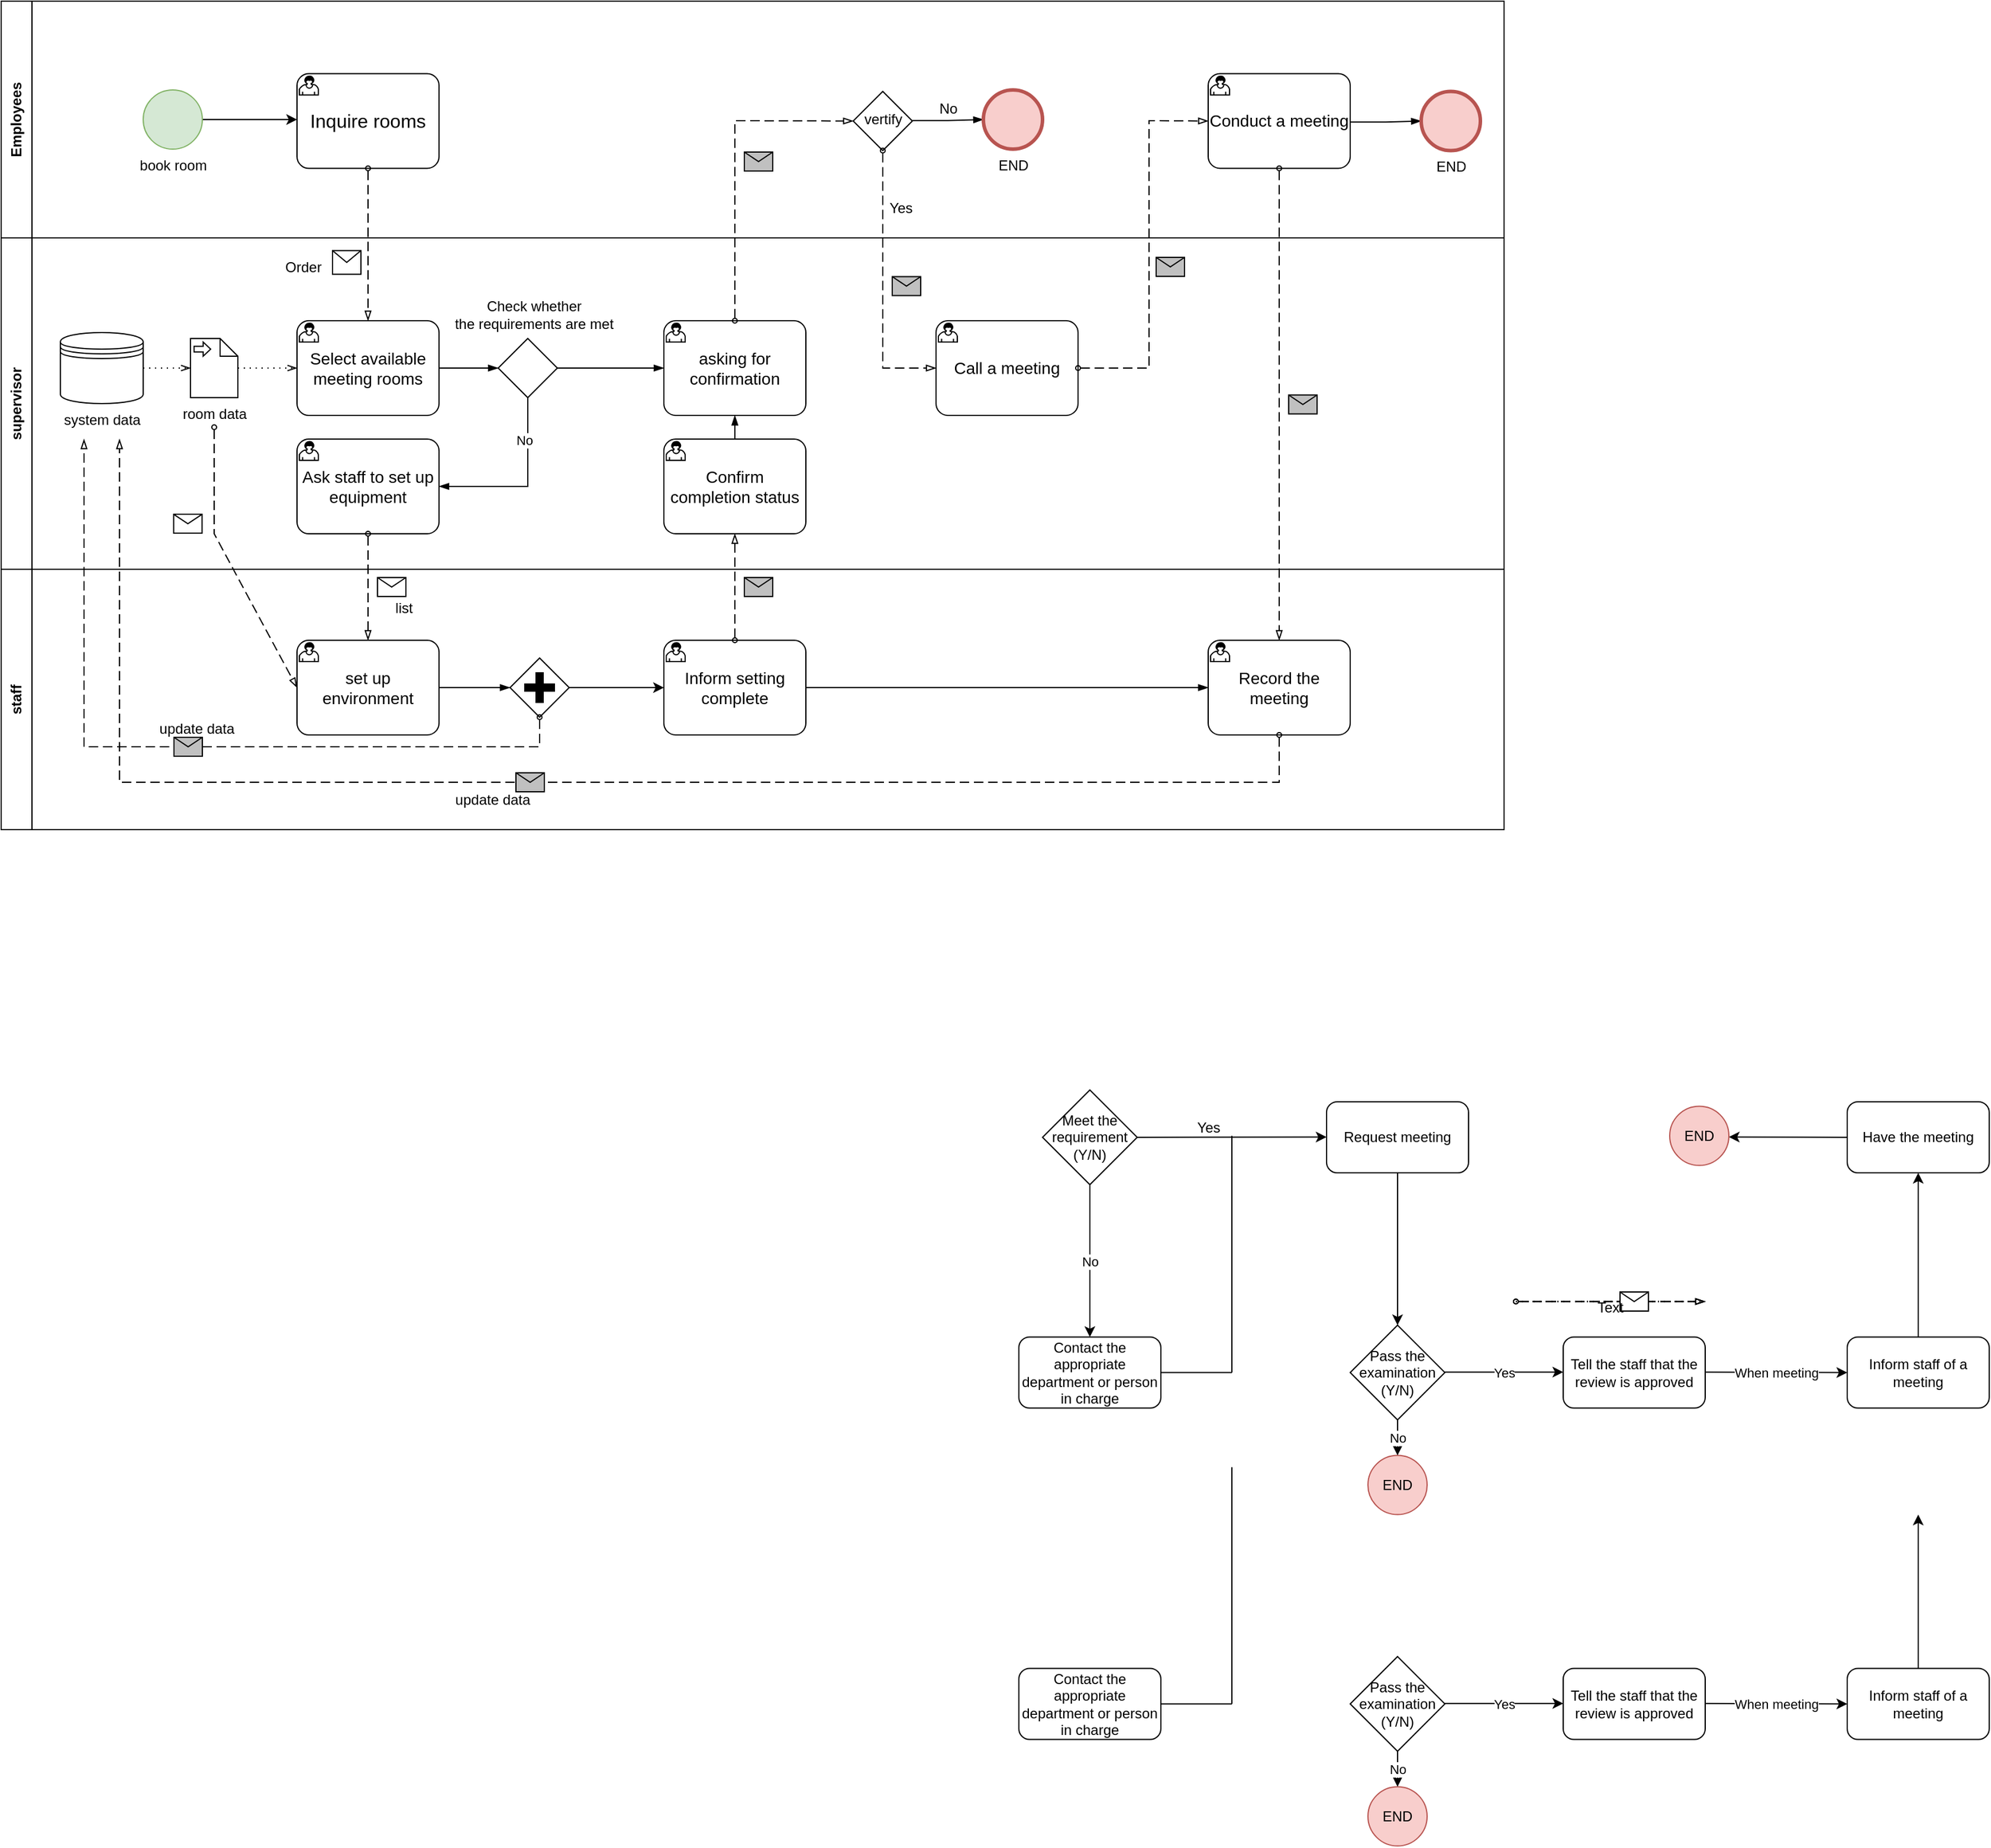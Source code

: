 <mxfile version="21.8.2" type="github">
  <diagram id="prtHgNgQTEPvFCAcTncT" name="Page-1">
    <mxGraphModel dx="1688" dy="954" grid="1" gridSize="10" guides="1" tooltips="1" connect="1" arrows="1" fold="1" page="1" pageScale="1" pageWidth="2339" pageHeight="3300" math="0" shadow="0">
      <root>
        <mxCell id="0" />
        <mxCell id="1" parent="0" />
        <mxCell id="iHHh2kqLomGwsNMwZW_o-1" value="Employees" style="swimlane;horizontal=0;whiteSpace=wrap;html=1;startSize=26;" parent="1" vertex="1">
          <mxGeometry x="130" y="230" width="1270" height="200" as="geometry" />
        </mxCell>
        <mxCell id="iHHh2kqLomGwsNMwZW_o-27" value="Meet the requirement&lt;br&gt;(Y/N)" style="rhombus;whiteSpace=wrap;html=1;" parent="iHHh2kqLomGwsNMwZW_o-1" vertex="1">
          <mxGeometry x="880" y="920" width="80" height="80" as="geometry" />
        </mxCell>
        <mxCell id="iHHh2kqLomGwsNMwZW_o-37" value="" style="endArrow=classic;html=1;rounded=0;exitX=1;exitY=0.5;exitDx=0;exitDy=0;" parent="iHHh2kqLomGwsNMwZW_o-1" source="iHHh2kqLomGwsNMwZW_o-27" edge="1">
          <mxGeometry width="50" height="50" relative="1" as="geometry">
            <mxPoint x="970" y="1028.75" as="sourcePoint" />
            <mxPoint x="1120" y="959.75" as="targetPoint" />
          </mxGeometry>
        </mxCell>
        <mxCell id="iHHh2kqLomGwsNMwZW_o-39" value="Yes" style="text;html=1;align=center;verticalAlign=middle;resizable=0;points=[];autosize=1;strokeColor=none;fillColor=none;" parent="iHHh2kqLomGwsNMwZW_o-1" vertex="1">
          <mxGeometry x="1000" y="936.75" width="40" height="30" as="geometry" />
        </mxCell>
        <mxCell id="iHHh2kqLomGwsNMwZW_o-41" value="Request meeting" style="rounded=1;whiteSpace=wrap;html=1;" parent="iHHh2kqLomGwsNMwZW_o-1" vertex="1">
          <mxGeometry x="1120" y="930" width="120" height="60" as="geometry" />
        </mxCell>
        <mxCell id="iHHh2kqLomGwsNMwZW_o-56" value="Have the meeting" style="rounded=1;whiteSpace=wrap;html=1;" parent="iHHh2kqLomGwsNMwZW_o-1" vertex="1">
          <mxGeometry x="1560" y="930" width="120" height="60" as="geometry" />
        </mxCell>
        <mxCell id="iHHh2kqLomGwsNMwZW_o-57" value="" style="endArrow=classic;html=1;rounded=0;exitX=0;exitY=0.5;exitDx=0;exitDy=0;" parent="iHHh2kqLomGwsNMwZW_o-1" source="iHHh2kqLomGwsNMwZW_o-56" edge="1">
          <mxGeometry width="50" height="50" relative="1" as="geometry">
            <mxPoint x="1430" y="983.75" as="sourcePoint" />
            <mxPoint x="1460" y="959.75" as="targetPoint" />
          </mxGeometry>
        </mxCell>
        <mxCell id="iHHh2kqLomGwsNMwZW_o-58" value="END" style="ellipse;whiteSpace=wrap;html=1;aspect=fixed;fillColor=#f8cecc;strokeColor=#b85450;" parent="iHHh2kqLomGwsNMwZW_o-1" vertex="1">
          <mxGeometry x="1410" y="933.75" width="50" height="50" as="geometry" />
        </mxCell>
        <mxCell id="sVX9nH17OSj9SPWdsz3T-3" style="edgeStyle=orthogonalEdgeStyle;rounded=0;orthogonalLoop=1;jettySize=auto;html=1;exitX=1;exitY=0.5;exitDx=0;exitDy=0;entryX=0;entryY=0.5;entryDx=0;entryDy=0;entryPerimeter=0;" parent="iHHh2kqLomGwsNMwZW_o-1" edge="1">
          <mxGeometry relative="1" as="geometry">
            <mxPoint x="167.5" y="100" as="sourcePoint" />
            <mxPoint x="250.0" y="100" as="targetPoint" />
          </mxGeometry>
        </mxCell>
        <mxCell id="sVX9nH17OSj9SPWdsz3T-5" value="&lt;font style=&quot;font-size: 16px;&quot;&gt;Inquire rooms&lt;/font&gt;" style="points=[[0.25,0,0],[0.5,0,0],[0.75,0,0],[1,0.25,0],[1,0.5,0],[1,0.75,0],[0.75,1,0],[0.5,1,0],[0.25,1,0],[0,0.75,0],[0,0.5,0],[0,0.25,0]];shape=mxgraph.bpmn.task;whiteSpace=wrap;rectStyle=rounded;size=10;html=1;container=1;expand=0;collapsible=0;taskMarker=user;" parent="iHHh2kqLomGwsNMwZW_o-1" vertex="1">
          <mxGeometry x="250" y="61.25" width="120" height="80" as="geometry" />
        </mxCell>
        <mxCell id="sVX9nH17OSj9SPWdsz3T-6" value="book room" style="points=[[0.145,0.145,0],[0.5,0,0],[0.855,0.145,0],[1,0.5,0],[0.855,0.855,0],[0.5,1,0],[0.145,0.855,0],[0,0.5,0]];shape=mxgraph.bpmn.event;html=1;verticalLabelPosition=bottom;labelBackgroundColor=#ffffff;verticalAlign=top;align=center;perimeter=ellipsePerimeter;outlineConnect=0;aspect=fixed;outline=standard;symbol=general;fillColor=#d5e8d4;strokeColor=#82b366;" parent="iHHh2kqLomGwsNMwZW_o-1" vertex="1">
          <mxGeometry x="120" y="75" width="50" height="50" as="geometry" />
        </mxCell>
        <mxCell id="fmpbURI2zaXGiWR5w1xF-7" value="" style="points=[[0.25,0.25,0],[0.5,0,0],[0.75,0.25,0],[1,0.5,0],[0.75,0.75,0],[0.5,1,0],[0.25,0.75,0],[0,0.5,0]];shape=mxgraph.bpmn.gateway2;html=1;verticalLabelPosition=bottom;labelBackgroundColor=#ffffff;verticalAlign=top;align=center;perimeter=rhombusPerimeter;outlineConnect=0;outline=none;symbol=none;" vertex="1" parent="iHHh2kqLomGwsNMwZW_o-1">
          <mxGeometry x="720" y="76.25" width="50" height="50" as="geometry" />
        </mxCell>
        <mxCell id="fmpbURI2zaXGiWR5w1xF-8" value="vertify" style="text;html=1;align=center;verticalAlign=middle;resizable=0;points=[];autosize=1;strokeColor=none;fillColor=none;" vertex="1" parent="iHHh2kqLomGwsNMwZW_o-1">
          <mxGeometry x="715" y="85" width="60" height="30" as="geometry" />
        </mxCell>
        <mxCell id="fmpbURI2zaXGiWR5w1xF-9" value="" style="edgeStyle=elbowEdgeStyle;fontSize=12;html=1;endArrow=blockThin;endFill=1;rounded=0;elbow=horizontal;entryX=0;entryY=0.5;entryDx=0;entryDy=0;entryPerimeter=0;" edge="1" parent="iHHh2kqLomGwsNMwZW_o-1" target="fmpbURI2zaXGiWR5w1xF-11">
          <mxGeometry width="160" relative="1" as="geometry">
            <mxPoint x="770" y="100.83" as="sourcePoint" />
            <mxPoint x="840" y="100.83" as="targetPoint" />
          </mxGeometry>
        </mxCell>
        <mxCell id="fmpbURI2zaXGiWR5w1xF-10" value="No" style="text;html=1;align=center;verticalAlign=middle;resizable=0;points=[];autosize=1;strokeColor=none;fillColor=none;" vertex="1" parent="iHHh2kqLomGwsNMwZW_o-1">
          <mxGeometry x="780" y="76.25" width="40" height="30" as="geometry" />
        </mxCell>
        <mxCell id="fmpbURI2zaXGiWR5w1xF-11" value="END" style="points=[[0.145,0.145,0],[0.5,0,0],[0.855,0.145,0],[1,0.5,0],[0.855,0.855,0],[0.5,1,0],[0.145,0.855,0],[0,0.5,0]];shape=mxgraph.bpmn.event;html=1;verticalLabelPosition=bottom;labelBackgroundColor=#ffffff;verticalAlign=top;align=center;perimeter=ellipsePerimeter;outlineConnect=0;aspect=fixed;outline=end;symbol=terminate2;fillColor=#f8cecc;strokeColor=#b85450;" vertex="1" parent="iHHh2kqLomGwsNMwZW_o-1">
          <mxGeometry x="830" y="75" width="50" height="50" as="geometry" />
        </mxCell>
        <mxCell id="fmpbURI2zaXGiWR5w1xF-16" value="Yes" style="text;html=1;align=center;verticalAlign=middle;resizable=0;points=[];autosize=1;strokeColor=none;fillColor=none;" vertex="1" parent="iHHh2kqLomGwsNMwZW_o-1">
          <mxGeometry x="740" y="160" width="40" height="30" as="geometry" />
        </mxCell>
        <mxCell id="fmpbURI2zaXGiWR5w1xF-38" value="&lt;font style=&quot;font-size: 14px;&quot;&gt;Conduct a meeting&lt;/font&gt;" style="points=[[0.25,0,0],[0.5,0,0],[0.75,0,0],[1,0.25,0],[1,0.5,0],[1,0.75,0],[0.75,1,0],[0.5,1,0],[0.25,1,0],[0,0.75,0],[0,0.5,0],[0,0.25,0]];shape=mxgraph.bpmn.task;whiteSpace=wrap;rectStyle=rounded;size=10;html=1;container=1;expand=0;collapsible=0;taskMarker=user;" vertex="1" parent="iHHh2kqLomGwsNMwZW_o-1">
          <mxGeometry x="1020" y="61.25" width="120" height="80" as="geometry" />
        </mxCell>
        <mxCell id="fmpbURI2zaXGiWR5w1xF-43" value="" style="edgeStyle=elbowEdgeStyle;fontSize=12;html=1;endArrow=blockThin;endFill=1;rounded=0;elbow=horizontal;entryX=0;entryY=0.5;entryDx=0;entryDy=0;entryPerimeter=0;" edge="1" parent="iHHh2kqLomGwsNMwZW_o-1" target="fmpbURI2zaXGiWR5w1xF-44">
          <mxGeometry width="160" relative="1" as="geometry">
            <mxPoint x="1140" y="102.08" as="sourcePoint" />
            <mxPoint x="1210" y="102.08" as="targetPoint" />
          </mxGeometry>
        </mxCell>
        <mxCell id="fmpbURI2zaXGiWR5w1xF-44" value="END" style="points=[[0.145,0.145,0],[0.5,0,0],[0.855,0.145,0],[1,0.5,0],[0.855,0.855,0],[0.5,1,0],[0.145,0.855,0],[0,0.5,0]];shape=mxgraph.bpmn.event;html=1;verticalLabelPosition=bottom;labelBackgroundColor=#ffffff;verticalAlign=top;align=center;perimeter=ellipsePerimeter;outlineConnect=0;aspect=fixed;outline=end;symbol=terminate2;fillColor=#f8cecc;strokeColor=#b85450;" vertex="1" parent="iHHh2kqLomGwsNMwZW_o-1">
          <mxGeometry x="1200" y="76.25" width="50" height="50" as="geometry" />
        </mxCell>
        <mxCell id="iHHh2kqLomGwsNMwZW_o-2" value="supervisor" style="swimlane;horizontal=0;whiteSpace=wrap;html=1;startSize=26;" parent="1" vertex="1">
          <mxGeometry x="130" y="430" width="1270" height="280" as="geometry" />
        </mxCell>
        <mxCell id="iHHh2kqLomGwsNMwZW_o-33" value="Contact the appropriate department or person in charge" style="rounded=1;whiteSpace=wrap;html=1;" parent="iHHh2kqLomGwsNMwZW_o-2" vertex="1">
          <mxGeometry x="860" y="928.75" width="120" height="60" as="geometry" />
        </mxCell>
        <mxCell id="iHHh2kqLomGwsNMwZW_o-35" value="" style="endArrow=none;html=1;rounded=0;exitX=1;exitY=0.5;exitDx=0;exitDy=0;" parent="iHHh2kqLomGwsNMwZW_o-2" source="iHHh2kqLomGwsNMwZW_o-33" edge="1">
          <mxGeometry width="50" height="50" relative="1" as="geometry">
            <mxPoint x="1000" y="948.75" as="sourcePoint" />
            <mxPoint x="1040" y="958.75" as="targetPoint" />
          </mxGeometry>
        </mxCell>
        <mxCell id="iHHh2kqLomGwsNMwZW_o-36" value="" style="endArrow=none;html=1;rounded=0;" parent="iHHh2kqLomGwsNMwZW_o-2" edge="1">
          <mxGeometry width="50" height="50" relative="1" as="geometry">
            <mxPoint x="1040" y="958.75" as="sourcePoint" />
            <mxPoint x="1040" y="758.75" as="targetPoint" />
          </mxGeometry>
        </mxCell>
        <mxCell id="iHHh2kqLomGwsNMwZW_o-42" value="Pass the examination&lt;br&gt;(Y/N)" style="rhombus;whiteSpace=wrap;html=1;" parent="iHHh2kqLomGwsNMwZW_o-2" vertex="1">
          <mxGeometry x="1140" y="918.75" width="80" height="80" as="geometry" />
        </mxCell>
        <mxCell id="iHHh2kqLomGwsNMwZW_o-43" value="END" style="ellipse;whiteSpace=wrap;html=1;aspect=fixed;fillColor=#f8cecc;strokeColor=#b85450;" parent="iHHh2kqLomGwsNMwZW_o-2" vertex="1">
          <mxGeometry x="1155" y="1028.75" width="50" height="50" as="geometry" />
        </mxCell>
        <mxCell id="iHHh2kqLomGwsNMwZW_o-44" value="" style="endArrow=classic;html=1;rounded=0;entryX=0.5;entryY=0;entryDx=0;entryDy=0;" parent="iHHh2kqLomGwsNMwZW_o-2" target="iHHh2kqLomGwsNMwZW_o-43" edge="1">
          <mxGeometry relative="1" as="geometry">
            <mxPoint x="1180" y="998.75" as="sourcePoint" />
            <mxPoint x="1280" y="998.75" as="targetPoint" />
          </mxGeometry>
        </mxCell>
        <mxCell id="iHHh2kqLomGwsNMwZW_o-45" value="No" style="edgeLabel;resizable=0;html=1;align=center;verticalAlign=middle;" parent="iHHh2kqLomGwsNMwZW_o-44" connectable="0" vertex="1">
          <mxGeometry relative="1" as="geometry" />
        </mxCell>
        <mxCell id="iHHh2kqLomGwsNMwZW_o-47" value="" style="endArrow=classic;html=1;rounded=0;" parent="iHHh2kqLomGwsNMwZW_o-2" edge="1">
          <mxGeometry relative="1" as="geometry">
            <mxPoint x="1220" y="958.41" as="sourcePoint" />
            <mxPoint x="1320" y="958.41" as="targetPoint" />
          </mxGeometry>
        </mxCell>
        <mxCell id="iHHh2kqLomGwsNMwZW_o-48" value="Yes" style="edgeLabel;resizable=0;html=1;align=center;verticalAlign=middle;" parent="iHHh2kqLomGwsNMwZW_o-47" connectable="0" vertex="1">
          <mxGeometry relative="1" as="geometry" />
        </mxCell>
        <mxCell id="iHHh2kqLomGwsNMwZW_o-50" value="Tell the staff that the review is approved" style="rounded=1;whiteSpace=wrap;html=1;" parent="iHHh2kqLomGwsNMwZW_o-2" vertex="1">
          <mxGeometry x="1320" y="928.75" width="120" height="60" as="geometry" />
        </mxCell>
        <mxCell id="iHHh2kqLomGwsNMwZW_o-51" value="" style="endArrow=classic;html=1;rounded=0;" parent="iHHh2kqLomGwsNMwZW_o-2" edge="1">
          <mxGeometry relative="1" as="geometry">
            <mxPoint x="1440" y="958.41" as="sourcePoint" />
            <mxPoint x="1560" y="958.75" as="targetPoint" />
          </mxGeometry>
        </mxCell>
        <mxCell id="iHHh2kqLomGwsNMwZW_o-52" value="When meeting" style="edgeLabel;resizable=0;html=1;align=center;verticalAlign=middle;" parent="iHHh2kqLomGwsNMwZW_o-51" connectable="0" vertex="1">
          <mxGeometry relative="1" as="geometry" />
        </mxCell>
        <mxCell id="iHHh2kqLomGwsNMwZW_o-54" value="Inform staff of a meeting" style="rounded=1;whiteSpace=wrap;html=1;" parent="iHHh2kqLomGwsNMwZW_o-2" vertex="1">
          <mxGeometry x="1560" y="928.75" width="120" height="60" as="geometry" />
        </mxCell>
        <mxCell id="iHHh2kqLomGwsNMwZW_o-55" value="" style="endArrow=classic;html=1;rounded=0;entryX=0.5;entryY=1;entryDx=0;entryDy=0;" parent="iHHh2kqLomGwsNMwZW_o-2" target="iHHh2kqLomGwsNMwZW_o-56" edge="1">
          <mxGeometry width="50" height="50" relative="1" as="geometry">
            <mxPoint x="1620" y="928.75" as="sourcePoint" />
            <mxPoint x="1620" y="798.75" as="targetPoint" />
          </mxGeometry>
        </mxCell>
        <mxCell id="sVX9nH17OSj9SPWdsz3T-4" value="&lt;font style=&quot;font-size: 14px;&quot;&gt;Select available meeting rooms&lt;/font&gt;" style="points=[[0.25,0,0],[0.5,0,0],[0.75,0,0],[1,0.25,0],[1,0.5,0],[1,0.75,0],[0.75,1,0],[0.5,1,0],[0.25,1,0],[0,0.75,0],[0,0.5,0],[0,0.25,0]];shape=mxgraph.bpmn.task;whiteSpace=wrap;rectStyle=rounded;size=10;html=1;container=1;expand=0;collapsible=0;taskMarker=user;" parent="iHHh2kqLomGwsNMwZW_o-2" vertex="1">
          <mxGeometry x="250" y="70" width="120" height="80" as="geometry" />
        </mxCell>
        <mxCell id="sVX9nH17OSj9SPWdsz3T-22" value="Order" style="text;html=1;align=center;verticalAlign=middle;resizable=0;points=[];autosize=1;strokeColor=none;fillColor=none;" parent="iHHh2kqLomGwsNMwZW_o-2" vertex="1">
          <mxGeometry x="230" y="10" width="50" height="30" as="geometry" />
        </mxCell>
        <mxCell id="sVX9nH17OSj9SPWdsz3T-23" value="system data" style="shape=datastore;html=1;labelPosition=center;verticalLabelPosition=bottom;align=center;verticalAlign=top;" parent="iHHh2kqLomGwsNMwZW_o-2" vertex="1">
          <mxGeometry x="50" y="80" width="70" height="60" as="geometry" />
        </mxCell>
        <mxCell id="sVX9nH17OSj9SPWdsz3T-29" value="" style="edgeStyle=elbowEdgeStyle;fontSize=12;html=1;endFill=0;startFill=0;endSize=6;startSize=6;dashed=1;dashPattern=1 4;endArrow=openThin;startArrow=none;rounded=0;exitX=1;exitY=0.5;exitDx=0;exitDy=0;entryX=0;entryY=0.5;entryDx=0;entryDy=0;entryPerimeter=0;" parent="iHHh2kqLomGwsNMwZW_o-2" source="sVX9nH17OSj9SPWdsz3T-30" target="sVX9nH17OSj9SPWdsz3T-4" edge="1">
          <mxGeometry width="160" relative="1" as="geometry">
            <mxPoint x="130" y="190" as="sourcePoint" />
            <mxPoint x="290" y="190" as="targetPoint" />
          </mxGeometry>
        </mxCell>
        <mxCell id="sVX9nH17OSj9SPWdsz3T-31" value="" style="edgeStyle=elbowEdgeStyle;fontSize=12;html=1;endFill=0;startFill=0;endSize=6;startSize=6;dashed=1;dashPattern=1 4;endArrow=openThin;startArrow=none;rounded=0;exitX=1;exitY=0.5;exitDx=0;exitDy=0;entryX=0;entryY=0.5;entryDx=0;entryDy=0;entryPerimeter=0;" parent="iHHh2kqLomGwsNMwZW_o-2" source="sVX9nH17OSj9SPWdsz3T-23" target="sVX9nH17OSj9SPWdsz3T-30" edge="1">
          <mxGeometry width="160" relative="1" as="geometry">
            <mxPoint x="520" y="640" as="sourcePoint" />
            <mxPoint x="650" y="640" as="targetPoint" />
          </mxGeometry>
        </mxCell>
        <mxCell id="sVX9nH17OSj9SPWdsz3T-30" value="room data" style="shape=mxgraph.bpmn.data;labelPosition=center;verticalLabelPosition=bottom;align=center;verticalAlign=top;size=15;html=1;bpmnTransferType=input;" parent="iHHh2kqLomGwsNMwZW_o-2" vertex="1">
          <mxGeometry x="160" y="85" width="40" height="50" as="geometry" />
        </mxCell>
        <mxCell id="sVX9nH17OSj9SPWdsz3T-56" value="" style="edgeStyle=elbowEdgeStyle;fontSize=12;html=1;endArrow=blockThin;endFill=1;rounded=0;exitX=1;exitY=0.5;exitDx=0;exitDy=0;exitPerimeter=0;entryX=0;entryY=0.5;entryDx=0;entryDy=0;entryPerimeter=0;" parent="iHHh2kqLomGwsNMwZW_o-2" source="sVX9nH17OSj9SPWdsz3T-4" target="sVX9nH17OSj9SPWdsz3T-59" edge="1">
          <mxGeometry width="160" relative="1" as="geometry">
            <mxPoint x="420" y="109.58" as="sourcePoint" />
            <mxPoint x="470" y="110" as="targetPoint" />
          </mxGeometry>
        </mxCell>
        <mxCell id="sVX9nH17OSj9SPWdsz3T-59" value="" style="points=[[0.25,0.25,0],[0.5,0,0],[0.75,0.25,0],[1,0.5,0],[0.75,0.75,0],[0.5,1,0],[0.25,0.75,0],[0,0.5,0]];shape=mxgraph.bpmn.gateway2;html=1;verticalLabelPosition=bottom;labelBackgroundColor=#ffffff;verticalAlign=top;align=center;perimeter=rhombusPerimeter;outlineConnect=0;outline=none;symbol=none;" parent="iHHh2kqLomGwsNMwZW_o-2" vertex="1">
          <mxGeometry x="420" y="85" width="50" height="50" as="geometry" />
        </mxCell>
        <mxCell id="sVX9nH17OSj9SPWdsz3T-61" value="" style="edgeStyle=elbowEdgeStyle;fontSize=12;html=1;endArrow=blockThin;endFill=1;rounded=0;exitX=0.5;exitY=1;exitDx=0;exitDy=0;exitPerimeter=0;entryX=1;entryY=0.5;entryDx=0;entryDy=0;entryPerimeter=0;" parent="iHHh2kqLomGwsNMwZW_o-2" source="sVX9nH17OSj9SPWdsz3T-59" target="sVX9nH17OSj9SPWdsz3T-62" edge="1">
          <mxGeometry width="160" relative="1" as="geometry">
            <mxPoint x="460" y="140" as="sourcePoint" />
            <mxPoint x="380" y="230" as="targetPoint" />
            <Array as="points">
              <mxPoint x="445" y="240" />
            </Array>
          </mxGeometry>
        </mxCell>
        <mxCell id="sVX9nH17OSj9SPWdsz3T-63" value="No" style="edgeLabel;html=1;align=center;verticalAlign=middle;resizable=0;points=[];" parent="sVX9nH17OSj9SPWdsz3T-61" vertex="1" connectable="0">
          <mxGeometry x="-0.52" y="-3" relative="1" as="geometry">
            <mxPoint as="offset" />
          </mxGeometry>
        </mxCell>
        <mxCell id="sVX9nH17OSj9SPWdsz3T-62" value="&lt;font style=&quot;font-size: 14px;&quot;&gt;Ask staff to set up equipment&lt;/font&gt;" style="points=[[0.25,0,0],[0.5,0,0],[0.75,0,0],[1,0.25,0],[1,0.5,0],[1,0.75,0],[0.75,1,0],[0.5,1,0],[0.25,1,0],[0,0.75,0],[0,0.5,0],[0,0.25,0]];shape=mxgraph.bpmn.task;whiteSpace=wrap;rectStyle=rounded;size=10;html=1;container=1;expand=0;collapsible=0;taskMarker=user;" parent="iHHh2kqLomGwsNMwZW_o-2" vertex="1">
          <mxGeometry x="250" y="170" width="120" height="80" as="geometry" />
        </mxCell>
        <mxCell id="sVX9nH17OSj9SPWdsz3T-64" value="Check whether &lt;br&gt;the requirements are met" style="text;html=1;align=center;verticalAlign=middle;resizable=0;points=[];autosize=1;strokeColor=none;fillColor=none;" parent="iHHh2kqLomGwsNMwZW_o-2" vertex="1">
          <mxGeometry x="370" y="45" width="160" height="40" as="geometry" />
        </mxCell>
        <mxCell id="sVX9nH17OSj9SPWdsz3T-69" value="" style="edgeStyle=elbowEdgeStyle;fontSize=12;html=1;endArrow=blockThin;endFill=1;rounded=0;exitX=1;exitY=0.5;exitDx=0;exitDy=0;exitPerimeter=0;" parent="iHHh2kqLomGwsNMwZW_o-2" source="sVX9nH17OSj9SPWdsz3T-59" edge="1">
          <mxGeometry width="160" relative="1" as="geometry">
            <mxPoint x="500" y="170" as="sourcePoint" />
            <mxPoint x="560" y="110" as="targetPoint" />
          </mxGeometry>
        </mxCell>
        <mxCell id="sVX9nH17OSj9SPWdsz3T-70" value="&lt;font style=&quot;font-size: 14px;&quot;&gt;asking for confirmation&lt;/font&gt;" style="points=[[0.25,0,0],[0.5,0,0],[0.75,0,0],[1,0.25,0],[1,0.5,0],[1,0.75,0],[0.75,1,0],[0.5,1,0],[0.25,1,0],[0,0.75,0],[0,0.5,0],[0,0.25,0]];shape=mxgraph.bpmn.task;whiteSpace=wrap;rectStyle=rounded;size=10;html=1;container=1;expand=0;collapsible=0;taskMarker=user;" parent="iHHh2kqLomGwsNMwZW_o-2" vertex="1">
          <mxGeometry x="560" y="70" width="120" height="80" as="geometry" />
        </mxCell>
        <mxCell id="fmpbURI2zaXGiWR5w1xF-15" value="&lt;font style=&quot;font-size: 14px;&quot;&gt;Call a meeting&lt;/font&gt;" style="points=[[0.25,0,0],[0.5,0,0],[0.75,0,0],[1,0.25,0],[1,0.5,0],[1,0.75,0],[0.75,1,0],[0.5,1,0],[0.25,1,0],[0,0.75,0],[0,0.5,0],[0,0.25,0]];shape=mxgraph.bpmn.task;whiteSpace=wrap;rectStyle=rounded;size=10;html=1;container=1;expand=0;collapsible=0;taskMarker=user;" vertex="1" parent="iHHh2kqLomGwsNMwZW_o-2">
          <mxGeometry x="790" y="70" width="120" height="80" as="geometry" />
        </mxCell>
        <mxCell id="fmpbURI2zaXGiWR5w1xF-22" value="&lt;font style=&quot;font-size: 14px;&quot;&gt;Confirm completion status&lt;/font&gt;" style="points=[[0.25,0,0],[0.5,0,0],[0.75,0,0],[1,0.25,0],[1,0.5,0],[1,0.75,0],[0.75,1,0],[0.5,1,0],[0.25,1,0],[0,0.75,0],[0,0.5,0],[0,0.25,0]];shape=mxgraph.bpmn.task;whiteSpace=wrap;rectStyle=rounded;size=10;html=1;container=1;expand=0;collapsible=0;taskMarker=user;" vertex="1" parent="iHHh2kqLomGwsNMwZW_o-2">
          <mxGeometry x="560" y="170" width="120" height="80" as="geometry" />
        </mxCell>
        <mxCell id="fmpbURI2zaXGiWR5w1xF-25" value="" style="edgeStyle=elbowEdgeStyle;fontSize=12;html=1;endArrow=blockThin;endFill=1;rounded=0;exitX=0.5;exitY=0;exitDx=0;exitDy=0;exitPerimeter=0;entryX=0.5;entryY=1;entryDx=0;entryDy=0;entryPerimeter=0;" edge="1" parent="iHHh2kqLomGwsNMwZW_o-2" source="fmpbURI2zaXGiWR5w1xF-22" target="sVX9nH17OSj9SPWdsz3T-70">
          <mxGeometry width="160" relative="1" as="geometry">
            <mxPoint x="410" y="160" as="sourcePoint" />
            <mxPoint x="570" y="160" as="targetPoint" />
          </mxGeometry>
        </mxCell>
        <mxCell id="iHHh2kqLomGwsNMwZW_o-31" value="" style="endArrow=classic;html=1;rounded=0;exitX=0.5;exitY=1;exitDx=0;exitDy=0;entryX=0.5;entryY=0;entryDx=0;entryDy=0;" parent="1" source="iHHh2kqLomGwsNMwZW_o-27" target="iHHh2kqLomGwsNMwZW_o-33" edge="1">
          <mxGeometry relative="1" as="geometry">
            <mxPoint x="1280" y="1378.75" as="sourcePoint" />
            <mxPoint x="1311" y="1457.75" as="targetPoint" />
          </mxGeometry>
        </mxCell>
        <mxCell id="iHHh2kqLomGwsNMwZW_o-32" value="No" style="edgeLabel;resizable=0;html=1;align=center;verticalAlign=middle;" parent="iHHh2kqLomGwsNMwZW_o-31" connectable="0" vertex="1">
          <mxGeometry relative="1" as="geometry" />
        </mxCell>
        <mxCell id="iHHh2kqLomGwsNMwZW_o-46" value="" style="endArrow=classic;html=1;rounded=0;exitX=0.5;exitY=1;exitDx=0;exitDy=0;entryX=0.5;entryY=0;entryDx=0;entryDy=0;" parent="1" source="iHHh2kqLomGwsNMwZW_o-41" target="iHHh2kqLomGwsNMwZW_o-42" edge="1">
          <mxGeometry width="50" height="50" relative="1" as="geometry">
            <mxPoint x="1600" y="1370" as="sourcePoint" />
            <mxPoint x="1650" y="1320" as="targetPoint" />
          </mxGeometry>
        </mxCell>
        <mxCell id="sVX9nH17OSj9SPWdsz3T-8" value="" style="edgeStyle=elbowEdgeStyle;fontSize=12;html=1;endFill=0;startFill=0;endSize=6;startSize=6;dashed=1;dashPattern=1 4;endArrow=openThin;startArrow=none;rounded=0;" parent="1" edge="1">
          <mxGeometry width="160" relative="1" as="geometry">
            <mxPoint x="1410" y="1328.75" as="sourcePoint" />
            <mxPoint x="1570" y="1328.75" as="targetPoint" />
          </mxGeometry>
        </mxCell>
        <mxCell id="sVX9nH17OSj9SPWdsz3T-10" value="" style="edgeStyle=elbowEdgeStyle;fontSize=12;html=1;endFill=0;startFill=0;endSize=6;startSize=6;dashed=1;dashPattern=1 4;endArrow=openThin;startArrow=none;rounded=0;" parent="1" edge="1">
          <mxGeometry width="160" relative="1" as="geometry">
            <mxPoint x="1410" y="1328.75" as="sourcePoint" />
            <mxPoint x="1570" y="1328.75" as="targetPoint" />
          </mxGeometry>
        </mxCell>
        <mxCell id="sVX9nH17OSj9SPWdsz3T-12" value="" style="endArrow=blockThin;html=1;labelPosition=left;verticalLabelPosition=middle;align=right;verticalAlign=middle;dashed=1;dashPattern=8 4;endFill=0;startArrow=oval;startFill=0;endSize=6;startSize=4;rounded=0;" parent="1" edge="1">
          <mxGeometry relative="1" as="geometry">
            <mxPoint x="1410" y="1328.75" as="sourcePoint" />
            <mxPoint x="1570" y="1328.75" as="targetPoint" />
          </mxGeometry>
        </mxCell>
        <mxCell id="sVX9nH17OSj9SPWdsz3T-13" value="" style="shape=message;html=1;outlineConnect=0;labelPosition=left;verticalLabelPosition=middle;align=right;verticalAlign=middle;spacingRight=5;labelBackgroundColor=#ffffff;" parent="sVX9nH17OSj9SPWdsz3T-12" vertex="1">
          <mxGeometry width="24" height="16" relative="1" as="geometry">
            <mxPoint x="8" y="-8" as="offset" />
          </mxGeometry>
        </mxCell>
        <mxCell id="sVX9nH17OSj9SPWdsz3T-15" value="" style="endArrow=blockThin;html=1;labelPosition=left;verticalLabelPosition=middle;align=right;verticalAlign=middle;dashed=1;dashPattern=8 4;endFill=0;startArrow=oval;startFill=0;endSize=6;startSize=4;rounded=0;" parent="1" edge="1">
          <mxGeometry relative="1" as="geometry">
            <mxPoint x="1410" y="1328.75" as="sourcePoint" />
            <mxPoint x="1570" y="1328.75" as="targetPoint" />
          </mxGeometry>
        </mxCell>
        <mxCell id="sVX9nH17OSj9SPWdsz3T-16" value="" style="shape=message;html=1;outlineConnect=0;labelPosition=left;verticalLabelPosition=middle;align=right;verticalAlign=middle;spacingRight=5;labelBackgroundColor=#ffffff;" parent="sVX9nH17OSj9SPWdsz3T-15" vertex="1">
          <mxGeometry width="24" height="16" relative="1" as="geometry">
            <mxPoint x="8" y="-8" as="offset" />
          </mxGeometry>
        </mxCell>
        <mxCell id="sVX9nH17OSj9SPWdsz3T-17" value="" style="endArrow=blockThin;html=1;labelPosition=left;verticalLabelPosition=middle;align=right;verticalAlign=middle;dashed=1;dashPattern=8 4;endFill=0;startArrow=oval;startFill=0;endSize=6;startSize=4;rounded=0;exitX=0.5;exitY=1;exitDx=0;exitDy=0;exitPerimeter=0;entryX=0.5;entryY=0;entryDx=0;entryDy=0;entryPerimeter=0;" parent="1" source="sVX9nH17OSj9SPWdsz3T-5" target="sVX9nH17OSj9SPWdsz3T-4" edge="1">
          <mxGeometry relative="1" as="geometry">
            <mxPoint x="430" y="390" as="sourcePoint" />
            <mxPoint x="590" y="390" as="targetPoint" />
          </mxGeometry>
        </mxCell>
        <mxCell id="sVX9nH17OSj9SPWdsz3T-18" value="" style="shape=message;html=1;outlineConnect=0;labelPosition=left;verticalLabelPosition=middle;align=right;verticalAlign=middle;spacingRight=5;labelBackgroundColor=#ffffff;" parent="sVX9nH17OSj9SPWdsz3T-17" vertex="1">
          <mxGeometry width="24" height="20" relative="1" as="geometry">
            <mxPoint x="-30" y="5" as="offset" />
          </mxGeometry>
        </mxCell>
        <mxCell id="sVX9nH17OSj9SPWdsz3T-19" style="edgeStyle=orthogonalEdgeStyle;rounded=0;orthogonalLoop=1;jettySize=auto;html=1;exitX=0.5;exitY=1;exitDx=0;exitDy=0;" parent="sVX9nH17OSj9SPWdsz3T-17" source="sVX9nH17OSj9SPWdsz3T-18" target="sVX9nH17OSj9SPWdsz3T-18" edge="1">
          <mxGeometry relative="1" as="geometry" />
        </mxCell>
        <mxCell id="sVX9nH17OSj9SPWdsz3T-21" value="Text" style="text;html=1;strokeColor=none;fillColor=none;align=center;verticalAlign=middle;whiteSpace=wrap;rounded=0;" parent="1" vertex="1">
          <mxGeometry x="1460" y="1318.75" width="60" height="30" as="geometry" />
        </mxCell>
        <mxCell id="sVX9nH17OSj9SPWdsz3T-34" value="staff" style="swimlane;horizontal=0;whiteSpace=wrap;html=1;startSize=26;" parent="1" vertex="1">
          <mxGeometry x="130" y="710" width="1270" height="220" as="geometry" />
        </mxCell>
        <mxCell id="sVX9nH17OSj9SPWdsz3T-35" value="Contact the appropriate department or person in charge" style="rounded=1;whiteSpace=wrap;html=1;" parent="sVX9nH17OSj9SPWdsz3T-34" vertex="1">
          <mxGeometry x="860" y="928.75" width="120" height="60" as="geometry" />
        </mxCell>
        <mxCell id="sVX9nH17OSj9SPWdsz3T-36" value="" style="endArrow=none;html=1;rounded=0;exitX=1;exitY=0.5;exitDx=0;exitDy=0;" parent="sVX9nH17OSj9SPWdsz3T-34" source="sVX9nH17OSj9SPWdsz3T-35" edge="1">
          <mxGeometry width="50" height="50" relative="1" as="geometry">
            <mxPoint x="1000" y="948.75" as="sourcePoint" />
            <mxPoint x="1040" y="958.75" as="targetPoint" />
          </mxGeometry>
        </mxCell>
        <mxCell id="sVX9nH17OSj9SPWdsz3T-37" value="" style="endArrow=none;html=1;rounded=0;" parent="sVX9nH17OSj9SPWdsz3T-34" edge="1">
          <mxGeometry width="50" height="50" relative="1" as="geometry">
            <mxPoint x="1040" y="958.75" as="sourcePoint" />
            <mxPoint x="1040" y="758.75" as="targetPoint" />
          </mxGeometry>
        </mxCell>
        <mxCell id="sVX9nH17OSj9SPWdsz3T-38" value="Pass the examination&lt;br&gt;(Y/N)" style="rhombus;whiteSpace=wrap;html=1;" parent="sVX9nH17OSj9SPWdsz3T-34" vertex="1">
          <mxGeometry x="1140" y="918.75" width="80" height="80" as="geometry" />
        </mxCell>
        <mxCell id="sVX9nH17OSj9SPWdsz3T-39" value="END" style="ellipse;whiteSpace=wrap;html=1;aspect=fixed;fillColor=#f8cecc;strokeColor=#b85450;" parent="sVX9nH17OSj9SPWdsz3T-34" vertex="1">
          <mxGeometry x="1155" y="1028.75" width="50" height="50" as="geometry" />
        </mxCell>
        <mxCell id="sVX9nH17OSj9SPWdsz3T-40" value="" style="endArrow=classic;html=1;rounded=0;entryX=0.5;entryY=0;entryDx=0;entryDy=0;" parent="sVX9nH17OSj9SPWdsz3T-34" target="sVX9nH17OSj9SPWdsz3T-39" edge="1">
          <mxGeometry relative="1" as="geometry">
            <mxPoint x="1180" y="998.75" as="sourcePoint" />
            <mxPoint x="1280" y="998.75" as="targetPoint" />
          </mxGeometry>
        </mxCell>
        <mxCell id="sVX9nH17OSj9SPWdsz3T-41" value="No" style="edgeLabel;resizable=0;html=1;align=center;verticalAlign=middle;" parent="sVX9nH17OSj9SPWdsz3T-40" connectable="0" vertex="1">
          <mxGeometry relative="1" as="geometry" />
        </mxCell>
        <mxCell id="sVX9nH17OSj9SPWdsz3T-42" value="" style="endArrow=classic;html=1;rounded=0;" parent="sVX9nH17OSj9SPWdsz3T-34" edge="1">
          <mxGeometry relative="1" as="geometry">
            <mxPoint x="1220" y="958.41" as="sourcePoint" />
            <mxPoint x="1320" y="958.41" as="targetPoint" />
          </mxGeometry>
        </mxCell>
        <mxCell id="sVX9nH17OSj9SPWdsz3T-43" value="Yes" style="edgeLabel;resizable=0;html=1;align=center;verticalAlign=middle;" parent="sVX9nH17OSj9SPWdsz3T-42" connectable="0" vertex="1">
          <mxGeometry relative="1" as="geometry" />
        </mxCell>
        <mxCell id="sVX9nH17OSj9SPWdsz3T-44" value="Tell the staff that the review is approved" style="rounded=1;whiteSpace=wrap;html=1;" parent="sVX9nH17OSj9SPWdsz3T-34" vertex="1">
          <mxGeometry x="1320" y="928.75" width="120" height="60" as="geometry" />
        </mxCell>
        <mxCell id="sVX9nH17OSj9SPWdsz3T-45" value="" style="endArrow=classic;html=1;rounded=0;" parent="sVX9nH17OSj9SPWdsz3T-34" edge="1">
          <mxGeometry relative="1" as="geometry">
            <mxPoint x="1440" y="958.41" as="sourcePoint" />
            <mxPoint x="1560" y="958.75" as="targetPoint" />
          </mxGeometry>
        </mxCell>
        <mxCell id="sVX9nH17OSj9SPWdsz3T-46" value="When meeting" style="edgeLabel;resizable=0;html=1;align=center;verticalAlign=middle;" parent="sVX9nH17OSj9SPWdsz3T-45" connectable="0" vertex="1">
          <mxGeometry relative="1" as="geometry" />
        </mxCell>
        <mxCell id="sVX9nH17OSj9SPWdsz3T-47" value="Inform staff of a meeting" style="rounded=1;whiteSpace=wrap;html=1;" parent="sVX9nH17OSj9SPWdsz3T-34" vertex="1">
          <mxGeometry x="1560" y="928.75" width="120" height="60" as="geometry" />
        </mxCell>
        <mxCell id="sVX9nH17OSj9SPWdsz3T-48" value="" style="endArrow=classic;html=1;rounded=0;entryX=0.5;entryY=1;entryDx=0;entryDy=0;" parent="sVX9nH17OSj9SPWdsz3T-34" edge="1">
          <mxGeometry width="50" height="50" relative="1" as="geometry">
            <mxPoint x="1620" y="928.75" as="sourcePoint" />
            <mxPoint x="1620" y="798.75" as="targetPoint" />
          </mxGeometry>
        </mxCell>
        <mxCell id="sVX9nH17OSj9SPWdsz3T-67" value="&lt;font style=&quot;font-size: 14px;&quot;&gt;set up environment&lt;/font&gt;" style="points=[[0.25,0,0],[0.5,0,0],[0.75,0,0],[1,0.25,0],[1,0.5,0],[1,0.75,0],[0.75,1,0],[0.5,1,0],[0.25,1,0],[0,0.75,0],[0,0.5,0],[0,0.25,0]];shape=mxgraph.bpmn.task;whiteSpace=wrap;rectStyle=rounded;size=10;html=1;container=1;expand=0;collapsible=0;taskMarker=user;" parent="sVX9nH17OSj9SPWdsz3T-34" vertex="1">
          <mxGeometry x="250" y="60" width="120" height="80" as="geometry" />
        </mxCell>
        <mxCell id="sVX9nH17OSj9SPWdsz3T-78" value="" style="points=[[0.25,0.25,0],[0.5,0,0],[0.75,0.25,0],[1,0.5,0],[0.75,0.75,0],[0.5,1,0],[0.25,0.75,0],[0,0.5,0]];shape=mxgraph.bpmn.gateway2;html=1;verticalLabelPosition=bottom;labelBackgroundColor=#ffffff;verticalAlign=top;align=center;perimeter=rhombusPerimeter;outlineConnect=0;outline=none;symbol=none;gwType=parallel;" parent="sVX9nH17OSj9SPWdsz3T-34" vertex="1">
          <mxGeometry x="430" y="75" width="50" height="50" as="geometry" />
        </mxCell>
        <mxCell id="sVX9nH17OSj9SPWdsz3T-79" value="" style="endArrow=blockThin;html=1;labelPosition=left;verticalLabelPosition=middle;align=right;verticalAlign=middle;dashed=1;dashPattern=8 4;endFill=0;startArrow=oval;startFill=0;endSize=6;startSize=4;rounded=0;exitX=0.5;exitY=1;exitDx=0;exitDy=0;exitPerimeter=0;" parent="sVX9nH17OSj9SPWdsz3T-34" source="sVX9nH17OSj9SPWdsz3T-78" edge="1">
          <mxGeometry relative="1" as="geometry">
            <mxPoint x="480" y="99.58" as="sourcePoint" />
            <mxPoint x="70" y="-110" as="targetPoint" />
            <Array as="points">
              <mxPoint x="455" y="150" />
              <mxPoint x="70" y="150" />
            </Array>
          </mxGeometry>
        </mxCell>
        <mxCell id="sVX9nH17OSj9SPWdsz3T-80" value="" style="shape=message;html=1;outlineConnect=0;labelPosition=left;verticalLabelPosition=middle;align=right;verticalAlign=middle;spacingRight=5;labelBackgroundColor=#ffffff;fillColor=#C0C0C0;" parent="sVX9nH17OSj9SPWdsz3T-79" vertex="1">
          <mxGeometry width="24" height="16" relative="1" as="geometry">
            <mxPoint x="1" y="-8" as="offset" />
          </mxGeometry>
        </mxCell>
        <mxCell id="fmpbURI2zaXGiWR5w1xF-1" value="update data" style="text;html=1;align=center;verticalAlign=middle;resizable=0;points=[];autosize=1;strokeColor=none;fillColor=none;" vertex="1" parent="sVX9nH17OSj9SPWdsz3T-34">
          <mxGeometry x="120" y="120" width="90" height="30" as="geometry" />
        </mxCell>
        <mxCell id="fmpbURI2zaXGiWR5w1xF-3" value="" style="edgeStyle=elbowEdgeStyle;fontSize=12;html=1;endArrow=blockThin;endFill=1;rounded=0;exitX=1;exitY=0.5;exitDx=0;exitDy=0;exitPerimeter=0;entryX=0;entryY=0.5;entryDx=0;entryDy=0;entryPerimeter=0;" edge="1" parent="sVX9nH17OSj9SPWdsz3T-34" source="sVX9nH17OSj9SPWdsz3T-67" target="sVX9nH17OSj9SPWdsz3T-78">
          <mxGeometry width="160" relative="1" as="geometry">
            <mxPoint x="380" y="40" as="sourcePoint" />
            <mxPoint x="430" y="40" as="targetPoint" />
          </mxGeometry>
        </mxCell>
        <mxCell id="fmpbURI2zaXGiWR5w1xF-18" value="&lt;font style=&quot;font-size: 14px;&quot;&gt;Inform setting complete&lt;/font&gt;" style="points=[[0.25,0,0],[0.5,0,0],[0.75,0,0],[1,0.25,0],[1,0.5,0],[1,0.75,0],[0.75,1,0],[0.5,1,0],[0.25,1,0],[0,0.75,0],[0,0.5,0],[0,0.25,0]];shape=mxgraph.bpmn.task;whiteSpace=wrap;rectStyle=rounded;size=10;html=1;container=1;expand=0;collapsible=0;taskMarker=user;" vertex="1" parent="sVX9nH17OSj9SPWdsz3T-34">
          <mxGeometry x="560" y="60" width="120" height="80" as="geometry" />
        </mxCell>
        <mxCell id="fmpbURI2zaXGiWR5w1xF-21" style="edgeStyle=orthogonalEdgeStyle;rounded=0;orthogonalLoop=1;jettySize=auto;html=1;exitX=1;exitY=0.5;exitDx=0;exitDy=0;exitPerimeter=0;entryX=0;entryY=0.5;entryDx=0;entryDy=0;entryPerimeter=0;" edge="1" parent="sVX9nH17OSj9SPWdsz3T-34" source="sVX9nH17OSj9SPWdsz3T-78" target="fmpbURI2zaXGiWR5w1xF-18">
          <mxGeometry relative="1" as="geometry" />
        </mxCell>
        <mxCell id="fmpbURI2zaXGiWR5w1xF-28" value="&lt;font style=&quot;font-size: 14px;&quot;&gt;Record the meeting&lt;/font&gt;" style="points=[[0.25,0,0],[0.5,0,0],[0.75,0,0],[1,0.25,0],[1,0.5,0],[1,0.75,0],[0.75,1,0],[0.5,1,0],[0.25,1,0],[0,0.75,0],[0,0.5,0],[0,0.25,0]];shape=mxgraph.bpmn.task;whiteSpace=wrap;rectStyle=rounded;size=10;html=1;container=1;expand=0;collapsible=0;taskMarker=user;" vertex="1" parent="sVX9nH17OSj9SPWdsz3T-34">
          <mxGeometry x="1020" y="60" width="120" height="80" as="geometry" />
        </mxCell>
        <mxCell id="fmpbURI2zaXGiWR5w1xF-27" value="" style="edgeStyle=elbowEdgeStyle;fontSize=12;html=1;endArrow=blockThin;endFill=1;rounded=0;exitX=1;exitY=0.5;exitDx=0;exitDy=0;exitPerimeter=0;entryX=0;entryY=0.5;entryDx=0;entryDy=0;entryPerimeter=0;" edge="1" parent="sVX9nH17OSj9SPWdsz3T-34" source="fmpbURI2zaXGiWR5w1xF-18" target="fmpbURI2zaXGiWR5w1xF-28">
          <mxGeometry width="160" relative="1" as="geometry">
            <mxPoint x="410" y="-120" as="sourcePoint" />
            <mxPoint x="960" y="100" as="targetPoint" />
          </mxGeometry>
        </mxCell>
        <mxCell id="fmpbURI2zaXGiWR5w1xF-31" value="update data" style="text;html=1;align=center;verticalAlign=middle;resizable=0;points=[];autosize=1;strokeColor=none;fillColor=none;" vertex="1" parent="sVX9nH17OSj9SPWdsz3T-34">
          <mxGeometry x="370" y="180" width="90" height="30" as="geometry" />
        </mxCell>
        <mxCell id="sVX9nH17OSj9SPWdsz3T-65" value="" style="endArrow=blockThin;html=1;labelPosition=left;verticalLabelPosition=middle;align=right;verticalAlign=middle;dashed=1;dashPattern=8 4;endFill=0;startArrow=oval;startFill=0;endSize=6;startSize=4;rounded=0;exitX=0.5;exitY=1;exitDx=0;exitDy=0;exitPerimeter=0;entryX=0.5;entryY=0;entryDx=0;entryDy=0;entryPerimeter=0;" parent="1" source="sVX9nH17OSj9SPWdsz3T-62" target="sVX9nH17OSj9SPWdsz3T-67" edge="1">
          <mxGeometry relative="1" as="geometry">
            <mxPoint x="570" y="660" as="sourcePoint" />
            <mxPoint x="500" y="750" as="targetPoint" />
          </mxGeometry>
        </mxCell>
        <mxCell id="sVX9nH17OSj9SPWdsz3T-66" value="" style="shape=message;html=1;outlineConnect=0;labelPosition=left;verticalLabelPosition=middle;align=right;verticalAlign=middle;spacingRight=5;labelBackgroundColor=#ffffff;" parent="sVX9nH17OSj9SPWdsz3T-65" vertex="1">
          <mxGeometry width="24" height="16" relative="1" as="geometry">
            <mxPoint x="8" y="-8" as="offset" />
          </mxGeometry>
        </mxCell>
        <mxCell id="sVX9nH17OSj9SPWdsz3T-68" value="list" style="text;html=1;align=center;verticalAlign=middle;resizable=0;points=[];autosize=1;strokeColor=none;fillColor=none;" parent="1" vertex="1">
          <mxGeometry x="450" y="728" width="40" height="30" as="geometry" />
        </mxCell>
        <mxCell id="sVX9nH17OSj9SPWdsz3T-74" value="" style="endArrow=blockThin;html=1;labelPosition=left;verticalLabelPosition=middle;align=right;verticalAlign=middle;dashed=1;dashPattern=8 4;endFill=0;startArrow=oval;startFill=0;endSize=6;startSize=4;rounded=0;entryX=0;entryY=0.5;entryDx=0;entryDy=0;entryPerimeter=0;" parent="1" target="sVX9nH17OSj9SPWdsz3T-67" edge="1">
          <mxGeometry relative="1" as="geometry">
            <mxPoint x="310" y="590" as="sourcePoint" />
            <mxPoint x="740" y="690" as="targetPoint" />
            <Array as="points">
              <mxPoint x="310" y="680" />
            </Array>
          </mxGeometry>
        </mxCell>
        <mxCell id="sVX9nH17OSj9SPWdsz3T-75" value="" style="shape=message;html=1;outlineConnect=0;labelPosition=left;verticalLabelPosition=middle;align=right;verticalAlign=middle;spacingRight=5;labelBackgroundColor=#ffffff;" parent="sVX9nH17OSj9SPWdsz3T-74" vertex="1">
          <mxGeometry width="24" height="16" relative="1" as="geometry">
            <mxPoint x="-48" y="-42" as="offset" />
          </mxGeometry>
        </mxCell>
        <mxCell id="fmpbURI2zaXGiWR5w1xF-5" value="" style="endArrow=blockThin;html=1;labelPosition=left;verticalLabelPosition=middle;align=right;verticalAlign=middle;dashed=1;dashPattern=8 4;endFill=0;startArrow=oval;startFill=0;endSize=6;startSize=4;rounded=0;exitX=0.5;exitY=0;exitDx=0;exitDy=0;exitPerimeter=0;entryX=0;entryY=0.5;entryDx=0;entryDy=0;entryPerimeter=0;" edge="1" parent="1" source="sVX9nH17OSj9SPWdsz3T-70" target="fmpbURI2zaXGiWR5w1xF-7">
          <mxGeometry relative="1" as="geometry">
            <mxPoint x="540" y="600" as="sourcePoint" />
            <mxPoint x="750" y="300" as="targetPoint" />
            <Array as="points">
              <mxPoint x="750" y="331" />
            </Array>
          </mxGeometry>
        </mxCell>
        <mxCell id="fmpbURI2zaXGiWR5w1xF-6" value="" style="shape=message;html=1;outlineConnect=0;labelPosition=left;verticalLabelPosition=middle;align=right;verticalAlign=middle;spacingRight=5;labelBackgroundColor=#ffffff;fillColor=#C0C0C0;" vertex="1" parent="fmpbURI2zaXGiWR5w1xF-5">
          <mxGeometry width="24" height="16" relative="1" as="geometry">
            <mxPoint x="8" y="-8" as="offset" />
          </mxGeometry>
        </mxCell>
        <mxCell id="fmpbURI2zaXGiWR5w1xF-13" value="" style="endArrow=blockThin;html=1;labelPosition=left;verticalLabelPosition=middle;align=right;verticalAlign=middle;dashed=1;dashPattern=8 4;endFill=0;startArrow=oval;startFill=0;endSize=6;startSize=4;rounded=0;exitX=0.5;exitY=1;exitDx=0;exitDy=0;exitPerimeter=0;entryX=0;entryY=0.5;entryDx=0;entryDy=0;entryPerimeter=0;" edge="1" parent="1" source="fmpbURI2zaXGiWR5w1xF-7" target="fmpbURI2zaXGiWR5w1xF-15">
          <mxGeometry relative="1" as="geometry">
            <mxPoint x="940" y="550" as="sourcePoint" />
            <mxPoint x="980" y="530" as="targetPoint" />
            <Array as="points">
              <mxPoint x="875" y="540" />
            </Array>
          </mxGeometry>
        </mxCell>
        <mxCell id="fmpbURI2zaXGiWR5w1xF-14" value="" style="shape=message;html=1;outlineConnect=0;labelPosition=left;verticalLabelPosition=middle;align=right;verticalAlign=middle;spacingRight=5;labelBackgroundColor=#ffffff;fillColor=#C0C0C0;" vertex="1" parent="fmpbURI2zaXGiWR5w1xF-13">
          <mxGeometry width="24" height="16" relative="1" as="geometry">
            <mxPoint x="8" y="-8" as="offset" />
          </mxGeometry>
        </mxCell>
        <mxCell id="fmpbURI2zaXGiWR5w1xF-23" value="" style="endArrow=blockThin;html=1;labelPosition=left;verticalLabelPosition=middle;align=right;verticalAlign=middle;dashed=1;dashPattern=8 4;endFill=0;startArrow=oval;startFill=0;endSize=6;startSize=4;rounded=0;exitX=0.5;exitY=0;exitDx=0;exitDy=0;exitPerimeter=0;" edge="1" parent="1" source="fmpbURI2zaXGiWR5w1xF-18">
          <mxGeometry relative="1" as="geometry">
            <mxPoint x="540" y="590" as="sourcePoint" />
            <mxPoint x="750" y="680" as="targetPoint" />
          </mxGeometry>
        </mxCell>
        <mxCell id="fmpbURI2zaXGiWR5w1xF-24" value="" style="shape=message;html=1;outlineConnect=0;labelPosition=left;verticalLabelPosition=middle;align=right;verticalAlign=middle;spacingRight=5;labelBackgroundColor=#ffffff;fillColor=#C0C0C0;" vertex="1" parent="fmpbURI2zaXGiWR5w1xF-23">
          <mxGeometry width="24" height="16" relative="1" as="geometry">
            <mxPoint x="8" y="-8" as="offset" />
          </mxGeometry>
        </mxCell>
        <mxCell id="fmpbURI2zaXGiWR5w1xF-29" value="" style="endArrow=blockThin;html=1;labelPosition=left;verticalLabelPosition=middle;align=right;verticalAlign=middle;dashed=1;dashPattern=8 4;endFill=0;startArrow=oval;startFill=0;endSize=6;startSize=4;rounded=0;exitX=0.5;exitY=1;exitDx=0;exitDy=0;exitPerimeter=0;" edge="1" parent="1" source="fmpbURI2zaXGiWR5w1xF-28">
          <mxGeometry relative="1" as="geometry">
            <mxPoint x="595" y="845" as="sourcePoint" />
            <mxPoint x="230" y="600" as="targetPoint" />
            <Array as="points">
              <mxPoint x="1210" y="890" />
              <mxPoint x="230" y="890" />
            </Array>
          </mxGeometry>
        </mxCell>
        <mxCell id="fmpbURI2zaXGiWR5w1xF-30" value="" style="shape=message;html=1;outlineConnect=0;labelPosition=left;verticalLabelPosition=middle;align=right;verticalAlign=middle;spacingRight=5;labelBackgroundColor=#ffffff;fillColor=#C0C0C0;" vertex="1" parent="fmpbURI2zaXGiWR5w1xF-29">
          <mxGeometry width="24" height="16" relative="1" as="geometry">
            <mxPoint x="-30" y="-8" as="offset" />
          </mxGeometry>
        </mxCell>
        <mxCell id="fmpbURI2zaXGiWR5w1xF-39" value="" style="endArrow=blockThin;html=1;labelPosition=left;verticalLabelPosition=middle;align=right;verticalAlign=middle;dashed=1;dashPattern=8 4;endFill=0;startArrow=oval;startFill=0;endSize=6;startSize=4;rounded=0;exitX=1;exitY=0.5;exitDx=0;exitDy=0;exitPerimeter=0;entryX=0;entryY=0.5;entryDx=0;entryDy=0;entryPerimeter=0;" edge="1" parent="1" source="fmpbURI2zaXGiWR5w1xF-15" target="fmpbURI2zaXGiWR5w1xF-38">
          <mxGeometry relative="1" as="geometry">
            <mxPoint x="540" y="590" as="sourcePoint" />
            <mxPoint x="700" y="590" as="targetPoint" />
            <Array as="points">
              <mxPoint x="1100" y="540" />
              <mxPoint x="1100" y="331" />
            </Array>
          </mxGeometry>
        </mxCell>
        <mxCell id="fmpbURI2zaXGiWR5w1xF-40" value="" style="shape=message;html=1;outlineConnect=0;labelPosition=left;verticalLabelPosition=middle;align=right;verticalAlign=middle;spacingRight=5;labelBackgroundColor=#ffffff;fillColor=#C0C0C0;" vertex="1" parent="fmpbURI2zaXGiWR5w1xF-39">
          <mxGeometry width="24" height="16" relative="1" as="geometry">
            <mxPoint x="6" y="6" as="offset" />
          </mxGeometry>
        </mxCell>
        <mxCell id="fmpbURI2zaXGiWR5w1xF-41" value="" style="endArrow=blockThin;html=1;labelPosition=left;verticalLabelPosition=middle;align=right;verticalAlign=middle;dashed=1;dashPattern=8 4;endFill=0;startArrow=oval;startFill=0;endSize=6;startSize=4;rounded=0;exitX=0.5;exitY=1;exitDx=0;exitDy=0;exitPerimeter=0;entryX=0.5;entryY=0;entryDx=0;entryDy=0;entryPerimeter=0;" edge="1" parent="1" source="fmpbURI2zaXGiWR5w1xF-38" target="fmpbURI2zaXGiWR5w1xF-28">
          <mxGeometry relative="1" as="geometry">
            <mxPoint x="540" y="590" as="sourcePoint" />
            <mxPoint x="700" y="590" as="targetPoint" />
          </mxGeometry>
        </mxCell>
        <mxCell id="fmpbURI2zaXGiWR5w1xF-42" value="" style="shape=message;html=1;outlineConnect=0;labelPosition=left;verticalLabelPosition=middle;align=right;verticalAlign=middle;spacingRight=5;labelBackgroundColor=#ffffff;fillColor=#C0C0C0;" vertex="1" parent="fmpbURI2zaXGiWR5w1xF-41">
          <mxGeometry width="24" height="16" relative="1" as="geometry">
            <mxPoint x="8" y="-8" as="offset" />
          </mxGeometry>
        </mxCell>
      </root>
    </mxGraphModel>
  </diagram>
</mxfile>
